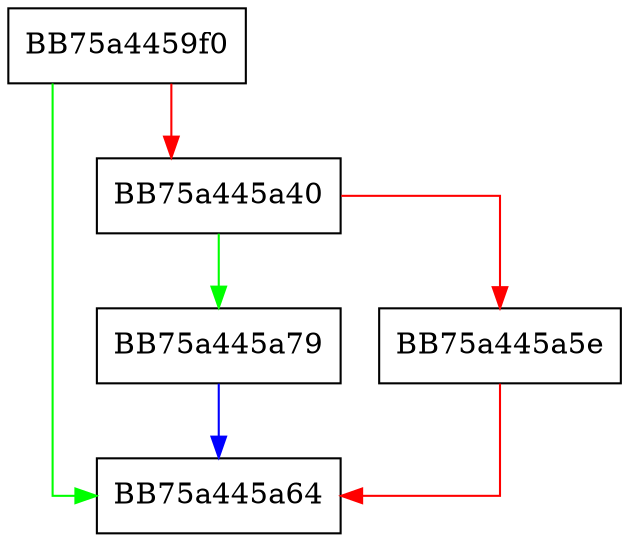 digraph GetGUIDFromAttribute {
  node [shape="box"];
  graph [splines=ortho];
  BB75a4459f0 -> BB75a445a64 [color="green"];
  BB75a4459f0 -> BB75a445a40 [color="red"];
  BB75a445a40 -> BB75a445a79 [color="green"];
  BB75a445a40 -> BB75a445a5e [color="red"];
  BB75a445a5e -> BB75a445a64 [color="red"];
  BB75a445a79 -> BB75a445a64 [color="blue"];
}